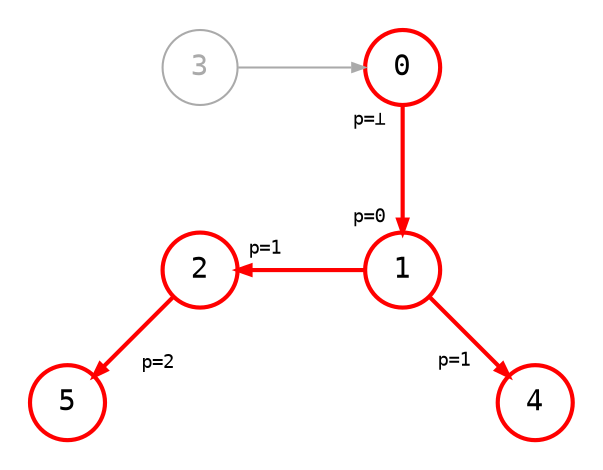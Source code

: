 digraph {
    node [shape=circle, fontname="monospace"];
    edge [arrowsize=0.6, fontname="monospace", fontsize=9];
    layout=circo;
    scale=1.0;
    normalize=true;
    pad=0.2;
    splines=line

    3 [color="#aaaaaa", fontcolor="#aaaaaa"];
    0, 1, 2, 4, 5 [style=bold, color=red];

    0 -> 1 [
        style=bold,
        color=red,
        headlabel=<
            <table border="0" cellpadding="2" cellspacing="0">
                <tr>
                    <td>p=0 </td>
                </tr>
            </table>
        >,
        taillabel=<
            <table border="0" cellpadding="2" cellspacing="0">
                <tr>
                    <td>p=⊥ </td>
                </tr>
            </table>
        >
    ];

    3 -> 0 [color="#aaaaaa"];

    1 -> 2 [
        style=bold, 
        color=red, 
        headlabel=<
            <table border="0" cellpadding="5" cellspacing="0">
                <tr>
                    <td>p=1 </td>
                </tr>
            </table>
        >,
    ];

    2 -> 3 [style=invis];

    1 -> 4 [
        style=bold,
        color=red,
        headlabel=<
            <table border="0" cellpadding="2" cellspacing="0">
                <tr>
                    <td>p=1   </td>
                </tr>
            </table>
        >
    ];

    2 -> 5 [
        style=bold,
        color=red,
        headlabel=<
            <table border="0" cellpadding="1" cellspacing="0">
                <tr>
                    <td>    p=2</td>
                </tr>
            </table>
        >
    ];
}
